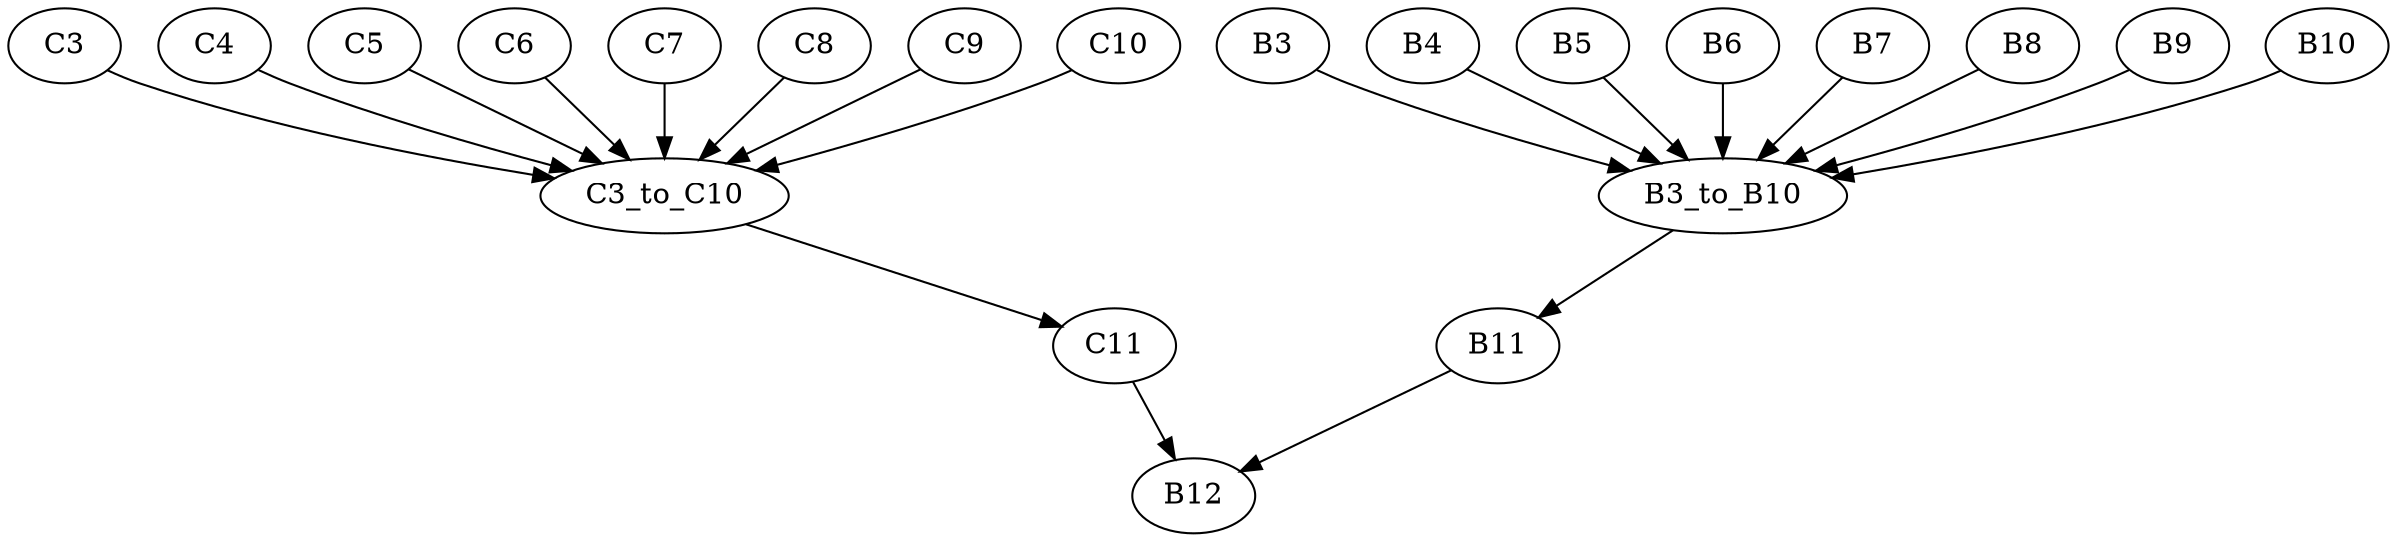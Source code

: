 digraph g{
B3[shape = ellipse]

C3[shape = ellipse]

B4[shape = ellipse]

C4[shape = ellipse]

B5[shape = ellipse]

C5[shape = ellipse]

B6[shape = ellipse]

C6[shape = ellipse]

B7[shape = ellipse]

C7[shape = ellipse]

B8[shape = ellipse]

C8[shape = ellipse]

B9[shape = ellipse]

C9[shape = ellipse]

B10[shape = ellipse]

C10[shape = ellipse]

B11[shape = ellipse]
B3_to_B10->B11

C11[shape = ellipse]
C3_to_C10->C11

B12[shape = ellipse]
B11->B12
C11->B12

C3_to_C10[shape = ellipse]
C3->C3_to_C10
C4->C3_to_C10
C5->C3_to_C10
C6->C3_to_C10
C7->C3_to_C10
C8->C3_to_C10
C9->C3_to_C10
C10->C3_to_C10

B3_to_B10[shape = ellipse]
B3->B3_to_B10
B4->B3_to_B10
B5->B3_to_B10
B6->B3_to_B10
B7->B3_to_B10
B8->B3_to_B10
B9->B3_to_B10
B10->B3_to_B10
}
